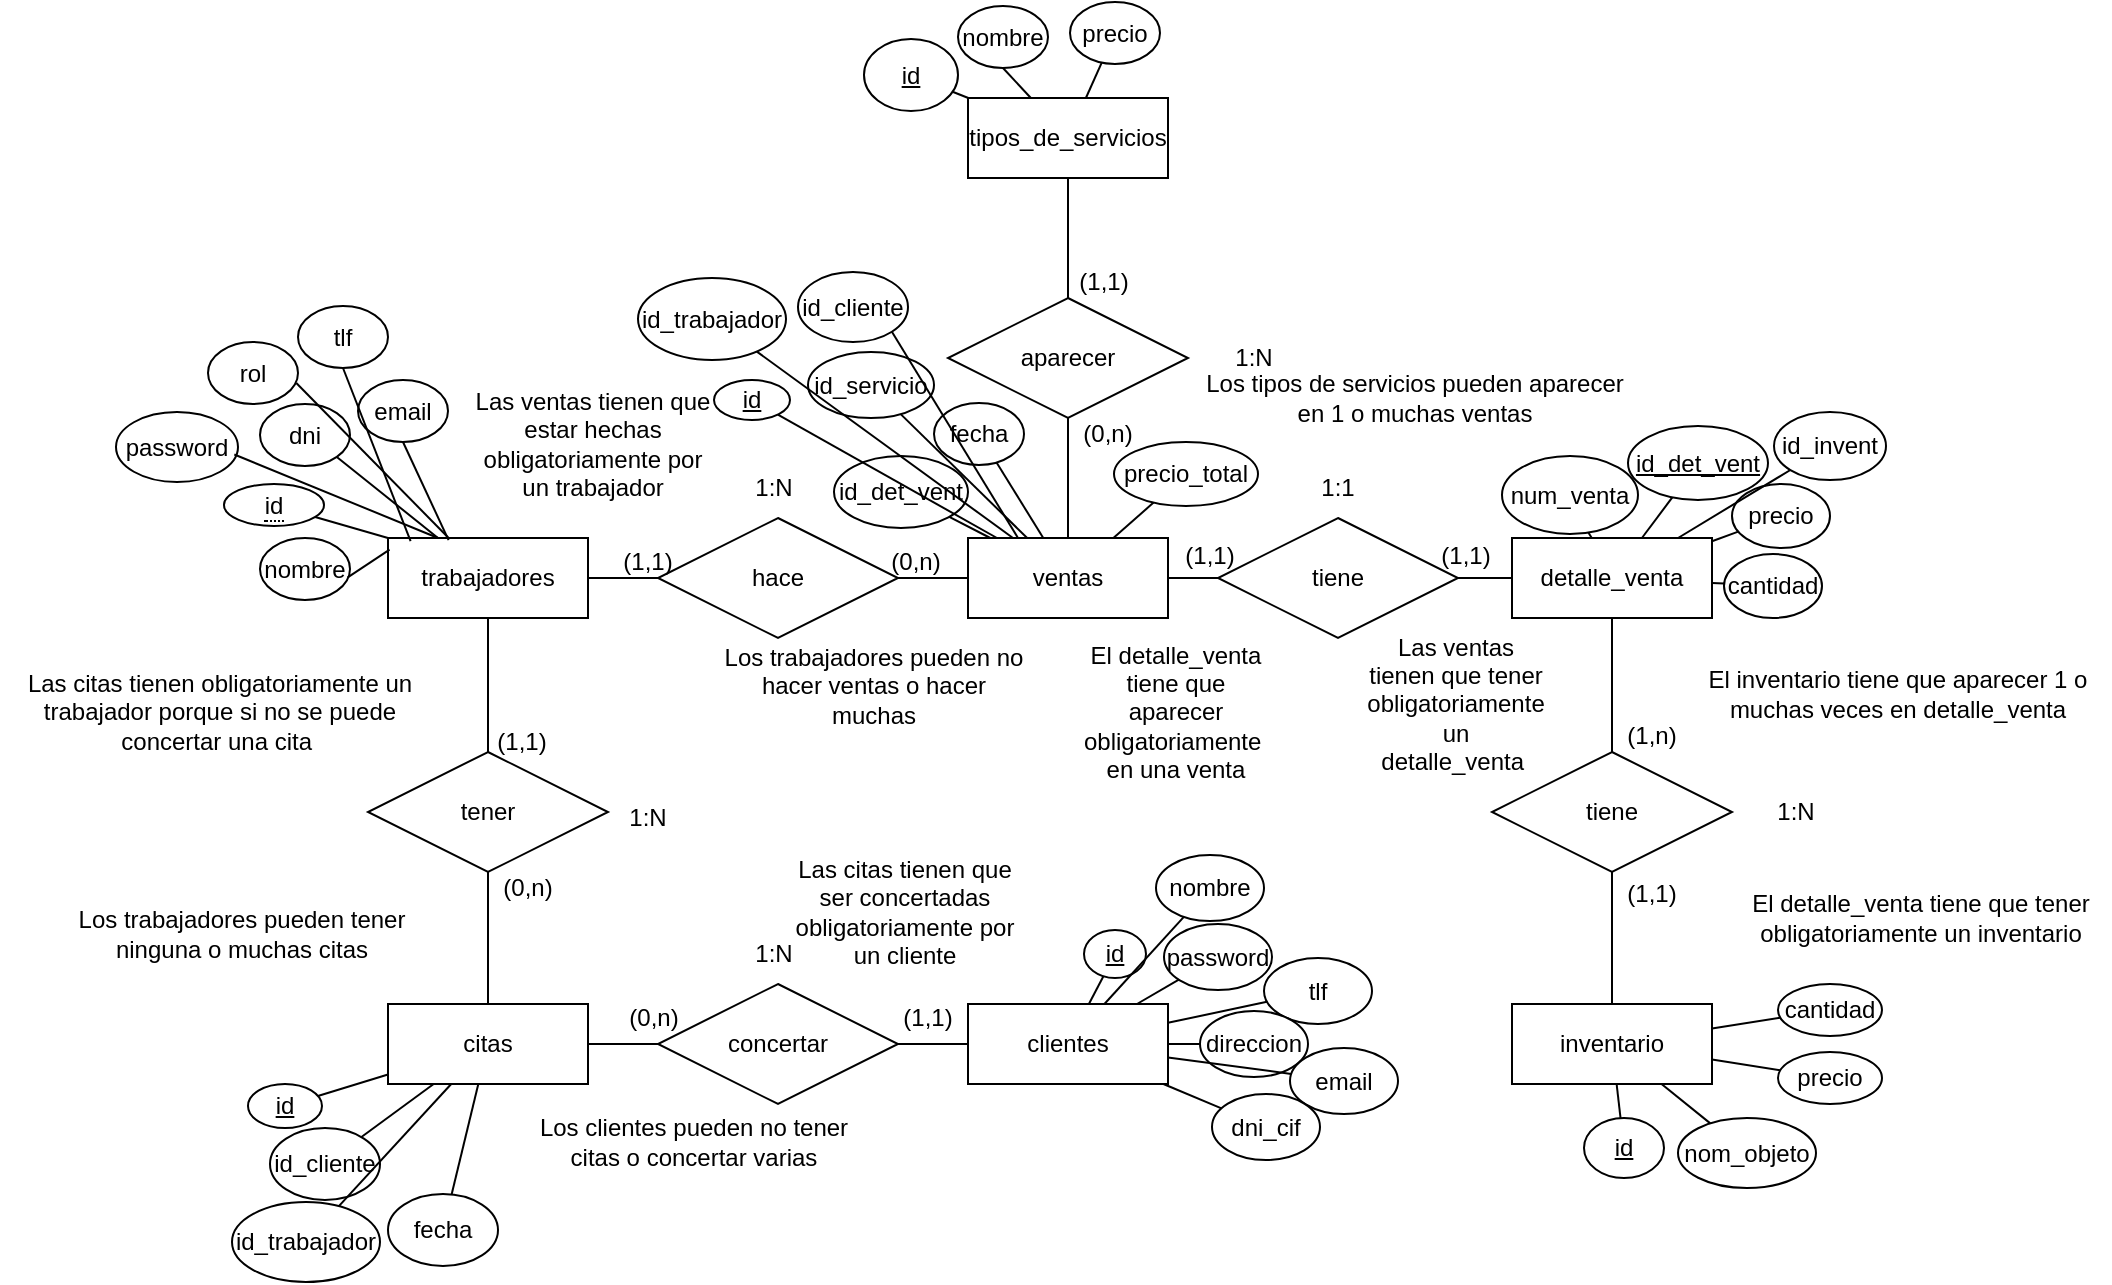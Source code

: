 <mxfile version="18.1.1" type="github"><diagram id="3BZRj0nRaa2Fjf36hq51" name="Page-1"><mxGraphModel dx="1578" dy="1128" grid="0" gridSize="10" guides="1" tooltips="1" connect="1" arrows="1" fold="1" page="0" pageScale="1" pageWidth="827" pageHeight="1169" math="0" shadow="0"><root><mxCell id="0"/><mxCell id="1" parent="0"/><mxCell id="tF01nz2qHz8gO-1l7bK7-1" value="trabajadores" style="whiteSpace=wrap;html=1;align=center;" vertex="1" parent="1"><mxGeometry x="44" y="60" width="100" height="40" as="geometry"/></mxCell><mxCell id="tF01nz2qHz8gO-1l7bK7-2" value="citas" style="whiteSpace=wrap;html=1;align=center;" vertex="1" parent="1"><mxGeometry x="44" y="293" width="100" height="40" as="geometry"/></mxCell><mxCell id="tF01nz2qHz8gO-1l7bK7-3" value="ventas" style="whiteSpace=wrap;html=1;align=center;" vertex="1" parent="1"><mxGeometry x="334" y="60" width="100" height="40" as="geometry"/></mxCell><mxCell id="tF01nz2qHz8gO-1l7bK7-4" value="clientes" style="whiteSpace=wrap;html=1;align=center;" vertex="1" parent="1"><mxGeometry x="334" y="293" width="100" height="40" as="geometry"/></mxCell><mxCell id="tF01nz2qHz8gO-1l7bK7-5" value="tipos_de_servicios" style="whiteSpace=wrap;html=1;align=center;" vertex="1" parent="1"><mxGeometry x="334" y="-160" width="100" height="40" as="geometry"/></mxCell><mxCell id="tF01nz2qHz8gO-1l7bK7-6" value="detalle_venta" style="whiteSpace=wrap;html=1;align=center;" vertex="1" parent="1"><mxGeometry x="606" y="60" width="100" height="40" as="geometry"/></mxCell><mxCell id="tF01nz2qHz8gO-1l7bK7-7" value="inventario" style="whiteSpace=wrap;html=1;align=center;" vertex="1" parent="1"><mxGeometry x="606" y="293" width="100" height="40" as="geometry"/></mxCell><mxCell id="tF01nz2qHz8gO-1l7bK7-8" value="hace" style="shape=rhombus;perimeter=rhombusPerimeter;whiteSpace=wrap;html=1;align=center;" vertex="1" parent="1"><mxGeometry x="179" y="50" width="120" height="60" as="geometry"/></mxCell><mxCell id="tF01nz2qHz8gO-1l7bK7-12" value="tener" style="shape=rhombus;perimeter=rhombusPerimeter;whiteSpace=wrap;html=1;align=center;" vertex="1" parent="1"><mxGeometry x="34" y="167" width="120" height="60" as="geometry"/></mxCell><mxCell id="tF01nz2qHz8gO-1l7bK7-17" value="" style="endArrow=none;html=1;rounded=0;exitX=0.5;exitY=1;exitDx=0;exitDy=0;entryX=0.5;entryY=0;entryDx=0;entryDy=0;" edge="1" parent="1" source="tF01nz2qHz8gO-1l7bK7-1" target="tF01nz2qHz8gO-1l7bK7-12"><mxGeometry relative="1" as="geometry"><mxPoint x="313" y="113" as="sourcePoint"/><mxPoint x="473" y="113" as="targetPoint"/></mxGeometry></mxCell><mxCell id="tF01nz2qHz8gO-1l7bK7-18" value="" style="endArrow=none;html=1;rounded=0;exitX=0.5;exitY=1;exitDx=0;exitDy=0;entryX=0.5;entryY=0;entryDx=0;entryDy=0;" edge="1" parent="1" source="tF01nz2qHz8gO-1l7bK7-12" target="tF01nz2qHz8gO-1l7bK7-2"><mxGeometry relative="1" as="geometry"><mxPoint x="313" y="113" as="sourcePoint"/><mxPoint x="473" y="113" as="targetPoint"/></mxGeometry></mxCell><mxCell id="tF01nz2qHz8gO-1l7bK7-20" value="" style="endArrow=none;html=1;rounded=0;exitX=1;exitY=0.5;exitDx=0;exitDy=0;entryX=0;entryY=0.5;entryDx=0;entryDy=0;" edge="1" parent="1" source="tF01nz2qHz8gO-1l7bK7-1" target="tF01nz2qHz8gO-1l7bK7-8"><mxGeometry relative="1" as="geometry"><mxPoint x="158" y="103" as="sourcePoint"/><mxPoint x="473" y="113" as="targetPoint"/></mxGeometry></mxCell><mxCell id="tF01nz2qHz8gO-1l7bK7-21" value="" style="endArrow=none;html=1;rounded=0;exitX=1;exitY=0.5;exitDx=0;exitDy=0;entryX=0;entryY=0.5;entryDx=0;entryDy=0;" edge="1" parent="1" source="tF01nz2qHz8gO-1l7bK7-8" target="tF01nz2qHz8gO-1l7bK7-3"><mxGeometry relative="1" as="geometry"><mxPoint x="313" y="113" as="sourcePoint"/><mxPoint x="473" y="113" as="targetPoint"/></mxGeometry></mxCell><mxCell id="tF01nz2qHz8gO-1l7bK7-22" value="tiene" style="shape=rhombus;perimeter=rhombusPerimeter;whiteSpace=wrap;html=1;align=center;" vertex="1" parent="1"><mxGeometry x="459" y="50" width="120" height="60" as="geometry"/></mxCell><mxCell id="tF01nz2qHz8gO-1l7bK7-24" value="" style="endArrow=none;html=1;rounded=0;entryX=0;entryY=0.5;entryDx=0;entryDy=0;exitX=1;exitY=0.5;exitDx=0;exitDy=0;" edge="1" parent="1" source="tF01nz2qHz8gO-1l7bK7-3" target="tF01nz2qHz8gO-1l7bK7-22"><mxGeometry relative="1" as="geometry"><mxPoint x="313" y="113" as="sourcePoint"/><mxPoint x="473" y="113" as="targetPoint"/></mxGeometry></mxCell><mxCell id="tF01nz2qHz8gO-1l7bK7-25" value="" style="endArrow=none;html=1;rounded=0;entryX=0;entryY=0.5;entryDx=0;entryDy=0;exitX=1;exitY=0.5;exitDx=0;exitDy=0;" edge="1" parent="1" source="tF01nz2qHz8gO-1l7bK7-22" target="tF01nz2qHz8gO-1l7bK7-6"><mxGeometry relative="1" as="geometry"><mxPoint x="313" y="113" as="sourcePoint"/><mxPoint x="473" y="113" as="targetPoint"/></mxGeometry></mxCell><mxCell id="tF01nz2qHz8gO-1l7bK7-26" value="concertar" style="shape=rhombus;perimeter=rhombusPerimeter;whiteSpace=wrap;html=1;align=center;" vertex="1" parent="1"><mxGeometry x="179" y="283" width="120" height="60" as="geometry"/></mxCell><mxCell id="tF01nz2qHz8gO-1l7bK7-28" value="tiene" style="shape=rhombus;perimeter=rhombusPerimeter;whiteSpace=wrap;html=1;align=center;" vertex="1" parent="1"><mxGeometry x="596" y="167" width="120" height="60" as="geometry"/></mxCell><mxCell id="tF01nz2qHz8gO-1l7bK7-29" value="aparecer" style="shape=rhombus;perimeter=rhombusPerimeter;whiteSpace=wrap;html=1;align=center;" vertex="1" parent="1"><mxGeometry x="324" y="-60" width="120" height="60" as="geometry"/></mxCell><mxCell id="tF01nz2qHz8gO-1l7bK7-30" value="" style="endArrow=none;html=1;rounded=0;exitX=1;exitY=0.5;exitDx=0;exitDy=0;entryX=0;entryY=0.5;entryDx=0;entryDy=0;" edge="1" parent="1" source="tF01nz2qHz8gO-1l7bK7-2" target="tF01nz2qHz8gO-1l7bK7-26"><mxGeometry relative="1" as="geometry"><mxPoint x="313" y="113" as="sourcePoint"/><mxPoint x="208" y="249" as="targetPoint"/></mxGeometry></mxCell><mxCell id="tF01nz2qHz8gO-1l7bK7-31" value="" style="endArrow=none;html=1;rounded=0;exitX=1;exitY=0.5;exitDx=0;exitDy=0;" edge="1" parent="1" source="tF01nz2qHz8gO-1l7bK7-26" target="tF01nz2qHz8gO-1l7bK7-4"><mxGeometry relative="1" as="geometry"><mxPoint x="313" y="113" as="sourcePoint"/><mxPoint x="473" y="113" as="targetPoint"/></mxGeometry></mxCell><mxCell id="tF01nz2qHz8gO-1l7bK7-32" value="" style="endArrow=none;html=1;rounded=0;exitX=0.5;exitY=1;exitDx=0;exitDy=0;entryX=0.5;entryY=0;entryDx=0;entryDy=0;" edge="1" parent="1" source="tF01nz2qHz8gO-1l7bK7-29" target="tF01nz2qHz8gO-1l7bK7-3"><mxGeometry relative="1" as="geometry"><mxPoint x="313" y="113" as="sourcePoint"/><mxPoint x="473" y="113" as="targetPoint"/></mxGeometry></mxCell><mxCell id="tF01nz2qHz8gO-1l7bK7-33" value="" style="endArrow=none;html=1;rounded=0;exitX=0.5;exitY=1;exitDx=0;exitDy=0;entryX=0.5;entryY=0;entryDx=0;entryDy=0;" edge="1" parent="1" source="tF01nz2qHz8gO-1l7bK7-5" target="tF01nz2qHz8gO-1l7bK7-29"><mxGeometry relative="1" as="geometry"><mxPoint x="313" y="29" as="sourcePoint"/><mxPoint x="384" y="-63" as="targetPoint"/></mxGeometry></mxCell><mxCell id="tF01nz2qHz8gO-1l7bK7-34" value="" style="endArrow=none;html=1;rounded=0;entryX=0.5;entryY=1;entryDx=0;entryDy=0;exitX=0.5;exitY=0;exitDx=0;exitDy=0;" edge="1" parent="1" source="tF01nz2qHz8gO-1l7bK7-28" target="tF01nz2qHz8gO-1l7bK7-6"><mxGeometry relative="1" as="geometry"><mxPoint x="313" y="113" as="sourcePoint"/><mxPoint x="473" y="113" as="targetPoint"/></mxGeometry></mxCell><mxCell id="tF01nz2qHz8gO-1l7bK7-35" value="" style="endArrow=none;html=1;rounded=0;entryX=0.5;entryY=1;entryDx=0;entryDy=0;" edge="1" parent="1" source="tF01nz2qHz8gO-1l7bK7-7" target="tF01nz2qHz8gO-1l7bK7-28"><mxGeometry relative="1" as="geometry"><mxPoint x="313" y="113" as="sourcePoint"/><mxPoint x="473" y="113" as="targetPoint"/></mxGeometry></mxCell><mxCell id="tF01nz2qHz8gO-1l7bK7-36" value="(1,1)" style="text;html=1;strokeColor=none;fillColor=none;align=center;verticalAlign=middle;whiteSpace=wrap;rounded=0;" vertex="1" parent="1"><mxGeometry x="81" y="147" width="60" height="30" as="geometry"/></mxCell><mxCell id="tF01nz2qHz8gO-1l7bK7-37" value="(0,n)" style="text;html=1;strokeColor=none;fillColor=none;align=center;verticalAlign=middle;whiteSpace=wrap;rounded=0;" vertex="1" parent="1"><mxGeometry x="84" y="220" width="60" height="30" as="geometry"/></mxCell><mxCell id="tF01nz2qHz8gO-1l7bK7-41" value="(1,1)" style="text;html=1;strokeColor=none;fillColor=none;align=center;verticalAlign=middle;whiteSpace=wrap;rounded=0;" vertex="1" parent="1"><mxGeometry x="553" y="54" width="60" height="30" as="geometry"/></mxCell><mxCell id="tF01nz2qHz8gO-1l7bK7-42" value="(1,1)" style="text;html=1;strokeColor=none;fillColor=none;align=center;verticalAlign=middle;whiteSpace=wrap;rounded=0;" vertex="1" parent="1"><mxGeometry x="372" y="-83" width="60" height="30" as="geometry"/></mxCell><mxCell id="tF01nz2qHz8gO-1l7bK7-43" value="(1,1)" style="text;html=1;strokeColor=none;fillColor=none;align=center;verticalAlign=middle;whiteSpace=wrap;rounded=0;" vertex="1" parent="1"><mxGeometry x="284" y="285" width="60" height="30" as="geometry"/></mxCell><mxCell id="tF01nz2qHz8gO-1l7bK7-44" value="(1,1)" style="text;html=1;strokeColor=none;fillColor=none;align=center;verticalAlign=middle;whiteSpace=wrap;rounded=0;" vertex="1" parent="1"><mxGeometry x="646" y="223" width="60" height="30" as="geometry"/></mxCell><mxCell id="tF01nz2qHz8gO-1l7bK7-45" value="(1,1)" style="text;html=1;strokeColor=none;fillColor=none;align=center;verticalAlign=middle;whiteSpace=wrap;rounded=0;" vertex="1" parent="1"><mxGeometry x="425" y="54" width="60" height="30" as="geometry"/></mxCell><mxCell id="tF01nz2qHz8gO-1l7bK7-46" value="(1,1)" style="text;html=1;strokeColor=none;fillColor=none;align=center;verticalAlign=middle;whiteSpace=wrap;rounded=0;" vertex="1" parent="1"><mxGeometry x="144" y="57" width="60" height="30" as="geometry"/></mxCell><mxCell id="tF01nz2qHz8gO-1l7bK7-47" value="(0,n)" style="text;html=1;strokeColor=none;fillColor=none;align=center;verticalAlign=middle;whiteSpace=wrap;rounded=0;" vertex="1" parent="1"><mxGeometry x="374" y="-7" width="60" height="30" as="geometry"/></mxCell><mxCell id="tF01nz2qHz8gO-1l7bK7-48" value="(1,n)" style="text;html=1;strokeColor=none;fillColor=none;align=center;verticalAlign=middle;whiteSpace=wrap;rounded=0;" vertex="1" parent="1"><mxGeometry x="646" y="144" width="60" height="30" as="geometry"/></mxCell><mxCell id="tF01nz2qHz8gO-1l7bK7-49" value="(0,n)" style="text;html=1;strokeColor=none;fillColor=none;align=center;verticalAlign=middle;whiteSpace=wrap;rounded=0;" vertex="1" parent="1"><mxGeometry x="147" y="285" width="60" height="30" as="geometry"/></mxCell><mxCell id="tF01nz2qHz8gO-1l7bK7-50" value="(0,n)" style="text;html=1;strokeColor=none;fillColor=none;align=center;verticalAlign=middle;whiteSpace=wrap;rounded=0;" vertex="1" parent="1"><mxGeometry x="278" y="57" width="60" height="30" as="geometry"/></mxCell><mxCell id="tF01nz2qHz8gO-1l7bK7-53" value="1:N" style="text;html=1;strokeColor=none;fillColor=none;align=center;verticalAlign=middle;whiteSpace=wrap;rounded=0;" vertex="1" parent="1"><mxGeometry x="144" y="185" width="60" height="30" as="geometry"/></mxCell><mxCell id="tF01nz2qHz8gO-1l7bK7-54" value="1:N" style="text;html=1;strokeColor=none;fillColor=none;align=center;verticalAlign=middle;whiteSpace=wrap;rounded=0;" vertex="1" parent="1"><mxGeometry x="447" y="-45" width="60" height="30" as="geometry"/></mxCell><mxCell id="tF01nz2qHz8gO-1l7bK7-55" value="1:N" style="text;html=1;strokeColor=none;fillColor=none;align=center;verticalAlign=middle;whiteSpace=wrap;rounded=0;" vertex="1" parent="1"><mxGeometry x="718" y="182" width="60" height="30" as="geometry"/></mxCell><mxCell id="tF01nz2qHz8gO-1l7bK7-56" value="1:N" style="text;html=1;strokeColor=none;fillColor=none;align=center;verticalAlign=middle;whiteSpace=wrap;rounded=0;" vertex="1" parent="1"><mxGeometry x="207" y="253" width="60" height="30" as="geometry"/></mxCell><mxCell id="tF01nz2qHz8gO-1l7bK7-57" value="1:N" style="text;html=1;strokeColor=none;fillColor=none;align=center;verticalAlign=middle;whiteSpace=wrap;rounded=0;" vertex="1" parent="1"><mxGeometry x="207" y="20" width="60" height="30" as="geometry"/></mxCell><mxCell id="tF01nz2qHz8gO-1l7bK7-58" value="1:1" style="text;html=1;strokeColor=none;fillColor=none;align=center;verticalAlign=middle;whiteSpace=wrap;rounded=0;" vertex="1" parent="1"><mxGeometry x="489" y="20" width="60" height="30" as="geometry"/></mxCell><mxCell id="tF01nz2qHz8gO-1l7bK7-59" value="&lt;span style=&quot;border-bottom: 1px dotted&quot;&gt;id&lt;/span&gt;" style="ellipse;whiteSpace=wrap;html=1;align=center;" vertex="1" parent="1"><mxGeometry x="-38" y="33" width="50" height="21" as="geometry"/></mxCell><mxCell id="tF01nz2qHz8gO-1l7bK7-60" value="dni" style="ellipse;whiteSpace=wrap;html=1;align=center;" vertex="1" parent="1"><mxGeometry x="-20" y="-7" width="45" height="31" as="geometry"/></mxCell><mxCell id="tF01nz2qHz8gO-1l7bK7-61" value="precio_total" style="ellipse;whiteSpace=wrap;html=1;align=center;" vertex="1" parent="1"><mxGeometry x="407" y="12" width="72" height="32" as="geometry"/></mxCell><mxCell id="tF01nz2qHz8gO-1l7bK7-62" value="fecha" style="ellipse;whiteSpace=wrap;html=1;align=center;" vertex="1" parent="1"><mxGeometry x="317" y="-7.5" width="45" height="31" as="geometry"/></mxCell><mxCell id="tF01nz2qHz8gO-1l7bK7-63" value="id_servicio" style="ellipse;whiteSpace=wrap;html=1;align=center;" vertex="1" parent="1"><mxGeometry x="254" y="-33" width="63" height="33" as="geometry"/></mxCell><mxCell id="tF01nz2qHz8gO-1l7bK7-64" value="id_det_vent" style="ellipse;whiteSpace=wrap;html=1;align=center;" vertex="1" parent="1"><mxGeometry x="267" y="19" width="67" height="36" as="geometry"/></mxCell><mxCell id="tF01nz2qHz8gO-1l7bK7-65" value="id_cliente" style="ellipse;whiteSpace=wrap;html=1;align=center;" vertex="1" parent="1"><mxGeometry x="249" y="-73" width="55" height="35" as="geometry"/></mxCell><mxCell id="tF01nz2qHz8gO-1l7bK7-66" value="id_trabajador" style="ellipse;whiteSpace=wrap;html=1;align=center;" vertex="1" parent="1"><mxGeometry x="169" y="-70" width="74" height="41" as="geometry"/></mxCell><mxCell id="tF01nz2qHz8gO-1l7bK7-67" value="nombre" style="ellipse;whiteSpace=wrap;html=1;align=center;" vertex="1" parent="1"><mxGeometry x="329" y="-206" width="45" height="31" as="geometry"/></mxCell><mxCell id="tF01nz2qHz8gO-1l7bK7-68" value="precio" style="ellipse;whiteSpace=wrap;html=1;align=center;" vertex="1" parent="1"><mxGeometry x="385" y="-208" width="45" height="31" as="geometry"/></mxCell><mxCell id="tF01nz2qHz8gO-1l7bK7-69" value="tlf" style="ellipse;whiteSpace=wrap;html=1;align=center;" vertex="1" parent="1"><mxGeometry x="-1" y="-56" width="45" height="31" as="geometry"/></mxCell><mxCell id="tF01nz2qHz8gO-1l7bK7-70" value="rol" style="ellipse;whiteSpace=wrap;html=1;align=center;" vertex="1" parent="1"><mxGeometry x="-46" y="-38" width="45" height="31" as="geometry"/></mxCell><mxCell id="tF01nz2qHz8gO-1l7bK7-71" value="password" style="ellipse;whiteSpace=wrap;html=1;align=center;" vertex="1" parent="1"><mxGeometry x="-92" y="-3" width="61" height="35" as="geometry"/></mxCell><mxCell id="tF01nz2qHz8gO-1l7bK7-72" value="nombre" style="ellipse;whiteSpace=wrap;html=1;align=center;" vertex="1" parent="1"><mxGeometry x="-20" y="60" width="45" height="31" as="geometry"/></mxCell><mxCell id="tF01nz2qHz8gO-1l7bK7-73" value="email" style="ellipse;whiteSpace=wrap;html=1;align=center;" vertex="1" parent="1"><mxGeometry x="29" y="-19" width="45" height="31" as="geometry"/></mxCell><mxCell id="tF01nz2qHz8gO-1l7bK7-75" value="" style="endArrow=none;html=1;rounded=0;entryX=0;entryY=0;entryDx=0;entryDy=0;" edge="1" parent="1" source="tF01nz2qHz8gO-1l7bK7-59" target="tF01nz2qHz8gO-1l7bK7-1"><mxGeometry relative="1" as="geometry"><mxPoint x="32" y="23" as="sourcePoint"/><mxPoint x="192" y="23" as="targetPoint"/></mxGeometry></mxCell><mxCell id="tF01nz2qHz8gO-1l7bK7-76" value="" style="endArrow=none;html=1;rounded=0;exitX=0.975;exitY=0.634;exitDx=0;exitDy=0;exitPerimeter=0;entryX=0.008;entryY=0.146;entryDx=0;entryDy=0;entryPerimeter=0;" edge="1" parent="1" source="tF01nz2qHz8gO-1l7bK7-72" target="tF01nz2qHz8gO-1l7bK7-1"><mxGeometry relative="1" as="geometry"><mxPoint x="32" y="23" as="sourcePoint"/><mxPoint x="192" y="23" as="targetPoint"/></mxGeometry></mxCell><mxCell id="tF01nz2qHz8gO-1l7bK7-77" value="" style="endArrow=none;html=1;rounded=0;exitX=0.97;exitY=0.607;exitDx=0;exitDy=0;exitPerimeter=0;entryX=0.25;entryY=0;entryDx=0;entryDy=0;" edge="1" parent="1" source="tF01nz2qHz8gO-1l7bK7-71" target="tF01nz2qHz8gO-1l7bK7-1"><mxGeometry relative="1" as="geometry"><mxPoint x="32" y="23" as="sourcePoint"/><mxPoint x="192" y="23" as="targetPoint"/></mxGeometry></mxCell><mxCell id="tF01nz2qHz8gO-1l7bK7-78" value="" style="endArrow=none;html=1;rounded=0;exitX=1;exitY=1;exitDx=0;exitDy=0;entryX=0.25;entryY=0;entryDx=0;entryDy=0;" edge="1" parent="1" source="tF01nz2qHz8gO-1l7bK7-60" target="tF01nz2qHz8gO-1l7bK7-1"><mxGeometry relative="1" as="geometry"><mxPoint x="32" y="23" as="sourcePoint"/><mxPoint x="192" y="23" as="targetPoint"/></mxGeometry></mxCell><mxCell id="tF01nz2qHz8gO-1l7bK7-79" value="" style="endArrow=none;html=1;rounded=0;exitX=0.981;exitY=0.662;exitDx=0;exitDy=0;exitPerimeter=0;" edge="1" parent="1" source="tF01nz2qHz8gO-1l7bK7-70" target="tF01nz2qHz8gO-1l7bK7-1"><mxGeometry relative="1" as="geometry"><mxPoint x="32" y="23" as="sourcePoint"/><mxPoint x="192" y="23" as="targetPoint"/></mxGeometry></mxCell><mxCell id="tF01nz2qHz8gO-1l7bK7-80" value="" style="endArrow=none;html=1;rounded=0;exitX=0.5;exitY=1;exitDx=0;exitDy=0;entryX=0.113;entryY=0.039;entryDx=0;entryDy=0;entryPerimeter=0;" edge="1" parent="1" source="tF01nz2qHz8gO-1l7bK7-69" target="tF01nz2qHz8gO-1l7bK7-1"><mxGeometry relative="1" as="geometry"><mxPoint x="32" y="23" as="sourcePoint"/><mxPoint x="192" y="23" as="targetPoint"/></mxGeometry></mxCell><mxCell id="tF01nz2qHz8gO-1l7bK7-81" value="" style="endArrow=none;html=1;rounded=0;exitX=0.5;exitY=1;exitDx=0;exitDy=0;entryX=0.303;entryY=0.027;entryDx=0;entryDy=0;entryPerimeter=0;" edge="1" parent="1" source="tF01nz2qHz8gO-1l7bK7-73" target="tF01nz2qHz8gO-1l7bK7-1"><mxGeometry relative="1" as="geometry"><mxPoint x="32" y="23" as="sourcePoint"/><mxPoint x="192" y="23" as="targetPoint"/></mxGeometry></mxCell><mxCell id="tF01nz2qHz8gO-1l7bK7-82" value="id" style="ellipse;whiteSpace=wrap;html=1;align=center;fontStyle=4;" vertex="1" parent="1"><mxGeometry x="282" y="-189.5" width="47" height="36" as="geometry"/></mxCell><mxCell id="tF01nz2qHz8gO-1l7bK7-83" value="" style="endArrow=none;html=1;rounded=0;" edge="1" parent="1" source="tF01nz2qHz8gO-1l7bK7-82" target="tF01nz2qHz8gO-1l7bK7-5"><mxGeometry relative="1" as="geometry"><mxPoint x="133" y="-118" as="sourcePoint"/><mxPoint x="293" y="-118" as="targetPoint"/></mxGeometry></mxCell><mxCell id="tF01nz2qHz8gO-1l7bK7-84" value="" style="endArrow=none;html=1;rounded=0;exitX=0.5;exitY=1;exitDx=0;exitDy=0;" edge="1" parent="1" source="tF01nz2qHz8gO-1l7bK7-67" target="tF01nz2qHz8gO-1l7bK7-5"><mxGeometry relative="1" as="geometry"><mxPoint x="133" y="-118" as="sourcePoint"/><mxPoint x="293" y="-118" as="targetPoint"/></mxGeometry></mxCell><mxCell id="tF01nz2qHz8gO-1l7bK7-85" value="" style="endArrow=none;html=1;rounded=0;" edge="1" parent="1" source="tF01nz2qHz8gO-1l7bK7-5" target="tF01nz2qHz8gO-1l7bK7-68"><mxGeometry relative="1" as="geometry"><mxPoint x="133" y="-118" as="sourcePoint"/><mxPoint x="293" y="-118" as="targetPoint"/></mxGeometry></mxCell><mxCell id="tF01nz2qHz8gO-1l7bK7-86" value="id" style="ellipse;whiteSpace=wrap;html=1;align=center;fontStyle=4;" vertex="1" parent="1"><mxGeometry x="207" y="-19" width="38" height="20" as="geometry"/></mxCell><mxCell id="tF01nz2qHz8gO-1l7bK7-87" value="" style="endArrow=none;html=1;rounded=0;exitX=1;exitY=1;exitDx=0;exitDy=0;entryX=0.25;entryY=0;entryDx=0;entryDy=0;" edge="1" parent="1" source="tF01nz2qHz8gO-1l7bK7-65" target="tF01nz2qHz8gO-1l7bK7-3"><mxGeometry relative="1" as="geometry"><mxPoint x="324" y="-35" as="sourcePoint"/><mxPoint x="484" y="-35" as="targetPoint"/></mxGeometry></mxCell><mxCell id="tF01nz2qHz8gO-1l7bK7-88" value="" style="endArrow=none;html=1;rounded=0;" edge="1" parent="1" source="tF01nz2qHz8gO-1l7bK7-66" target="tF01nz2qHz8gO-1l7bK7-3"><mxGeometry relative="1" as="geometry"><mxPoint x="324" y="-35" as="sourcePoint"/><mxPoint x="484" y="-35" as="targetPoint"/></mxGeometry></mxCell><mxCell id="tF01nz2qHz8gO-1l7bK7-91" value="" style="endArrow=none;html=1;rounded=0;" edge="1" parent="1" source="tF01nz2qHz8gO-1l7bK7-86" target="tF01nz2qHz8gO-1l7bK7-3"><mxGeometry relative="1" as="geometry"><mxPoint x="324" y="-35" as="sourcePoint"/><mxPoint x="484" y="-35" as="targetPoint"/></mxGeometry></mxCell><mxCell id="tF01nz2qHz8gO-1l7bK7-92" value="" style="endArrow=none;html=1;rounded=0;" edge="1" parent="1" source="tF01nz2qHz8gO-1l7bK7-63" target="tF01nz2qHz8gO-1l7bK7-3"><mxGeometry relative="1" as="geometry"><mxPoint x="324" y="-35" as="sourcePoint"/><mxPoint x="484" y="-35" as="targetPoint"/></mxGeometry></mxCell><mxCell id="tF01nz2qHz8gO-1l7bK7-93" value="" style="endArrow=none;html=1;rounded=0;" edge="1" parent="1" source="tF01nz2qHz8gO-1l7bK7-64" target="tF01nz2qHz8gO-1l7bK7-3"><mxGeometry relative="1" as="geometry"><mxPoint x="313" y="39" as="sourcePoint"/><mxPoint x="484" y="-35" as="targetPoint"/></mxGeometry></mxCell><mxCell id="tF01nz2qHz8gO-1l7bK7-94" value="" style="endArrow=none;html=1;rounded=0;" edge="1" parent="1" source="tF01nz2qHz8gO-1l7bK7-62" target="tF01nz2qHz8gO-1l7bK7-3"><mxGeometry relative="1" as="geometry"><mxPoint x="324" y="-35" as="sourcePoint"/><mxPoint x="484" y="-35" as="targetPoint"/></mxGeometry></mxCell><mxCell id="tF01nz2qHz8gO-1l7bK7-95" value="" style="endArrow=none;html=1;rounded=0;" edge="1" parent="1" source="tF01nz2qHz8gO-1l7bK7-3" target="tF01nz2qHz8gO-1l7bK7-61"><mxGeometry relative="1" as="geometry"><mxPoint x="324" y="-35" as="sourcePoint"/><mxPoint x="484" y="-35" as="targetPoint"/></mxGeometry></mxCell><mxCell id="tF01nz2qHz8gO-1l7bK7-96" value="num_venta" style="ellipse;whiteSpace=wrap;html=1;align=center;" vertex="1" parent="1"><mxGeometry x="601" y="19" width="68" height="39" as="geometry"/></mxCell><mxCell id="tF01nz2qHz8gO-1l7bK7-97" value="id_det_vent" style="ellipse;whiteSpace=wrap;html=1;align=center;fontStyle=4;" vertex="1" parent="1"><mxGeometry x="664" y="4" width="70" height="37" as="geometry"/></mxCell><mxCell id="tF01nz2qHz8gO-1l7bK7-98" value="id_invent" style="ellipse;whiteSpace=wrap;html=1;align=center;" vertex="1" parent="1"><mxGeometry x="737" y="-3" width="56" height="34" as="geometry"/></mxCell><mxCell id="tF01nz2qHz8gO-1l7bK7-99" value="cantidad" style="ellipse;whiteSpace=wrap;html=1;align=center;" vertex="1" parent="1"><mxGeometry x="712" y="68" width="49" height="32" as="geometry"/></mxCell><mxCell id="tF01nz2qHz8gO-1l7bK7-100" value="precio" style="ellipse;whiteSpace=wrap;html=1;align=center;" vertex="1" parent="1"><mxGeometry x="716" y="33" width="49" height="32" as="geometry"/></mxCell><mxCell id="tF01nz2qHz8gO-1l7bK7-101" value="" style="endArrow=none;html=1;rounded=0;" edge="1" parent="1" source="tF01nz2qHz8gO-1l7bK7-96" target="tF01nz2qHz8gO-1l7bK7-6"><mxGeometry relative="1" as="geometry"><mxPoint x="629" y="16" as="sourcePoint"/><mxPoint x="789" y="16" as="targetPoint"/></mxGeometry></mxCell><mxCell id="tF01nz2qHz8gO-1l7bK7-102" value="" style="endArrow=none;html=1;rounded=0;" edge="1" parent="1" source="tF01nz2qHz8gO-1l7bK7-97" target="tF01nz2qHz8gO-1l7bK7-6"><mxGeometry relative="1" as="geometry"><mxPoint x="696" y="-5" as="sourcePoint"/><mxPoint x="789" y="16" as="targetPoint"/></mxGeometry></mxCell><mxCell id="tF01nz2qHz8gO-1l7bK7-103" value="" style="endArrow=none;html=1;rounded=0;" edge="1" parent="1" source="tF01nz2qHz8gO-1l7bK7-6" target="tF01nz2qHz8gO-1l7bK7-98"><mxGeometry relative="1" as="geometry"><mxPoint x="629" y="16" as="sourcePoint"/><mxPoint x="789" y="16" as="targetPoint"/></mxGeometry></mxCell><mxCell id="tF01nz2qHz8gO-1l7bK7-104" value="" style="endArrow=none;html=1;rounded=0;" edge="1" parent="1" source="tF01nz2qHz8gO-1l7bK7-6" target="tF01nz2qHz8gO-1l7bK7-100"><mxGeometry relative="1" as="geometry"><mxPoint x="629" y="16" as="sourcePoint"/><mxPoint x="789" y="16" as="targetPoint"/></mxGeometry></mxCell><mxCell id="tF01nz2qHz8gO-1l7bK7-106" value="" style="endArrow=none;html=1;rounded=0;" edge="1" parent="1" source="tF01nz2qHz8gO-1l7bK7-6" target="tF01nz2qHz8gO-1l7bK7-99"><mxGeometry relative="1" as="geometry"><mxPoint x="629" y="16" as="sourcePoint"/><mxPoint x="789" y="16" as="targetPoint"/></mxGeometry></mxCell><mxCell id="tF01nz2qHz8gO-1l7bK7-107" value="id" style="ellipse;whiteSpace=wrap;html=1;align=center;fontStyle=4;" vertex="1" parent="1"><mxGeometry x="642" y="350" width="40" height="30" as="geometry"/></mxCell><mxCell id="tF01nz2qHz8gO-1l7bK7-108" value="precio" style="ellipse;whiteSpace=wrap;html=1;align=center;" vertex="1" parent="1"><mxGeometry x="739" y="317" width="52" height="26" as="geometry"/></mxCell><mxCell id="tF01nz2qHz8gO-1l7bK7-109" value="cantidad" style="ellipse;whiteSpace=wrap;html=1;align=center;" vertex="1" parent="1"><mxGeometry x="739" y="283" width="52" height="26" as="geometry"/></mxCell><mxCell id="tF01nz2qHz8gO-1l7bK7-110" value="nom_objeto" style="ellipse;whiteSpace=wrap;html=1;align=center;" vertex="1" parent="1"><mxGeometry x="689" y="350" width="69" height="35" as="geometry"/></mxCell><mxCell id="tF01nz2qHz8gO-1l7bK7-112" value="" style="endArrow=none;html=1;rounded=0;" edge="1" parent="1" source="tF01nz2qHz8gO-1l7bK7-7" target="tF01nz2qHz8gO-1l7bK7-107"><mxGeometry relative="1" as="geometry"><mxPoint x="629" y="279" as="sourcePoint"/><mxPoint x="789" y="279" as="targetPoint"/></mxGeometry></mxCell><mxCell id="tF01nz2qHz8gO-1l7bK7-113" value="" style="endArrow=none;html=1;rounded=0;" edge="1" parent="1" source="tF01nz2qHz8gO-1l7bK7-7" target="tF01nz2qHz8gO-1l7bK7-110"><mxGeometry relative="1" as="geometry"><mxPoint x="629" y="279" as="sourcePoint"/><mxPoint x="789" y="279" as="targetPoint"/></mxGeometry></mxCell><mxCell id="tF01nz2qHz8gO-1l7bK7-114" value="" style="endArrow=none;html=1;rounded=0;" edge="1" parent="1" source="tF01nz2qHz8gO-1l7bK7-7" target="tF01nz2qHz8gO-1l7bK7-109"><mxGeometry relative="1" as="geometry"><mxPoint x="629" y="279" as="sourcePoint"/><mxPoint x="765" y="349" as="targetPoint"/></mxGeometry></mxCell><mxCell id="tF01nz2qHz8gO-1l7bK7-115" value="" style="endArrow=none;html=1;rounded=0;" edge="1" parent="1" source="tF01nz2qHz8gO-1l7bK7-7" target="tF01nz2qHz8gO-1l7bK7-108"><mxGeometry relative="1" as="geometry"><mxPoint x="629" y="279" as="sourcePoint"/><mxPoint x="789" y="279" as="targetPoint"/></mxGeometry></mxCell><mxCell id="tF01nz2qHz8gO-1l7bK7-116" value="id" style="ellipse;whiteSpace=wrap;html=1;align=center;fontStyle=4;" vertex="1" parent="1"><mxGeometry x="-26" y="333" width="37" height="22" as="geometry"/></mxCell><mxCell id="tF01nz2qHz8gO-1l7bK7-117" value="id_cliente" style="ellipse;whiteSpace=wrap;html=1;align=center;" vertex="1" parent="1"><mxGeometry x="-15" y="355" width="55" height="36" as="geometry"/></mxCell><mxCell id="tF01nz2qHz8gO-1l7bK7-118" value="id_trabajador" style="ellipse;whiteSpace=wrap;html=1;align=center;" vertex="1" parent="1"><mxGeometry x="-34" y="392" width="74" height="40" as="geometry"/></mxCell><mxCell id="tF01nz2qHz8gO-1l7bK7-119" value="fecha" style="ellipse;whiteSpace=wrap;html=1;align=center;" vertex="1" parent="1"><mxGeometry x="44" y="388" width="55" height="36" as="geometry"/></mxCell><mxCell id="tF01nz2qHz8gO-1l7bK7-120" value="" style="endArrow=none;html=1;rounded=0;" edge="1" parent="1" source="tF01nz2qHz8gO-1l7bK7-2" target="tF01nz2qHz8gO-1l7bK7-116"><mxGeometry relative="1" as="geometry"><mxPoint x="88" y="323" as="sourcePoint"/><mxPoint x="248" y="323" as="targetPoint"/></mxGeometry></mxCell><mxCell id="tF01nz2qHz8gO-1l7bK7-121" value="" style="endArrow=none;html=1;rounded=0;" edge="1" parent="1" source="tF01nz2qHz8gO-1l7bK7-117" target="tF01nz2qHz8gO-1l7bK7-2"><mxGeometry relative="1" as="geometry"><mxPoint x="88" y="323" as="sourcePoint"/><mxPoint x="248" y="323" as="targetPoint"/></mxGeometry></mxCell><mxCell id="tF01nz2qHz8gO-1l7bK7-122" value="" style="endArrow=none;html=1;rounded=0;" edge="1" parent="1" source="tF01nz2qHz8gO-1l7bK7-118" target="tF01nz2qHz8gO-1l7bK7-2"><mxGeometry relative="1" as="geometry"><mxPoint x="88" y="323" as="sourcePoint"/><mxPoint x="248" y="323" as="targetPoint"/></mxGeometry></mxCell><mxCell id="tF01nz2qHz8gO-1l7bK7-123" value="" style="endArrow=none;html=1;rounded=0;" edge="1" parent="1" source="tF01nz2qHz8gO-1l7bK7-2" target="tF01nz2qHz8gO-1l7bK7-119"><mxGeometry relative="1" as="geometry"><mxPoint x="88" y="323" as="sourcePoint"/><mxPoint x="248" y="323" as="targetPoint"/></mxGeometry></mxCell><mxCell id="tF01nz2qHz8gO-1l7bK7-124" value="id" style="ellipse;whiteSpace=wrap;html=1;align=center;fontStyle=4;" vertex="1" parent="1"><mxGeometry x="392" y="256" width="31" height="24" as="geometry"/></mxCell><mxCell id="tF01nz2qHz8gO-1l7bK7-125" value="nombre" style="ellipse;whiteSpace=wrap;html=1;align=center;" vertex="1" parent="1"><mxGeometry x="428" y="218.5" width="54" height="33" as="geometry"/></mxCell><mxCell id="tF01nz2qHz8gO-1l7bK7-126" value="password" style="ellipse;whiteSpace=wrap;html=1;align=center;" vertex="1" parent="1"><mxGeometry x="432" y="253" width="54" height="33" as="geometry"/></mxCell><mxCell id="tF01nz2qHz8gO-1l7bK7-127" value="tlf" style="ellipse;whiteSpace=wrap;html=1;align=center;" vertex="1" parent="1"><mxGeometry x="482" y="270" width="54" height="33" as="geometry"/></mxCell><mxCell id="tF01nz2qHz8gO-1l7bK7-128" value="direccion" style="ellipse;whiteSpace=wrap;html=1;align=center;" vertex="1" parent="1"><mxGeometry x="450" y="296.5" width="54" height="33" as="geometry"/></mxCell><mxCell id="tF01nz2qHz8gO-1l7bK7-129" value="email" style="ellipse;whiteSpace=wrap;html=1;align=center;" vertex="1" parent="1"><mxGeometry x="495" y="315" width="54" height="33" as="geometry"/></mxCell><mxCell id="tF01nz2qHz8gO-1l7bK7-130" value="dni_cif" style="ellipse;whiteSpace=wrap;html=1;align=center;" vertex="1" parent="1"><mxGeometry x="456" y="338" width="54" height="33" as="geometry"/></mxCell><mxCell id="tF01nz2qHz8gO-1l7bK7-131" value="" style="endArrow=none;html=1;rounded=0;" edge="1" parent="1" source="tF01nz2qHz8gO-1l7bK7-124" target="tF01nz2qHz8gO-1l7bK7-4"><mxGeometry relative="1" as="geometry"><mxPoint x="398" y="287" as="sourcePoint"/><mxPoint x="558" y="287" as="targetPoint"/></mxGeometry></mxCell><mxCell id="tF01nz2qHz8gO-1l7bK7-132" value="" style="endArrow=none;html=1;rounded=0;" edge="1" parent="1" source="tF01nz2qHz8gO-1l7bK7-125" target="tF01nz2qHz8gO-1l7bK7-4"><mxGeometry relative="1" as="geometry"><mxPoint x="398" y="287" as="sourcePoint"/><mxPoint x="558" y="287" as="targetPoint"/></mxGeometry></mxCell><mxCell id="tF01nz2qHz8gO-1l7bK7-133" value="" style="endArrow=none;html=1;rounded=0;" edge="1" parent="1" source="tF01nz2qHz8gO-1l7bK7-126" target="tF01nz2qHz8gO-1l7bK7-4"><mxGeometry relative="1" as="geometry"><mxPoint x="398" y="287" as="sourcePoint"/><mxPoint x="558" y="287" as="targetPoint"/></mxGeometry></mxCell><mxCell id="tF01nz2qHz8gO-1l7bK7-134" value="" style="endArrow=none;html=1;rounded=0;" edge="1" parent="1" source="tF01nz2qHz8gO-1l7bK7-4" target="tF01nz2qHz8gO-1l7bK7-127"><mxGeometry relative="1" as="geometry"><mxPoint x="398" y="287" as="sourcePoint"/><mxPoint x="558" y="287" as="targetPoint"/></mxGeometry></mxCell><mxCell id="tF01nz2qHz8gO-1l7bK7-135" value="" style="endArrow=none;html=1;rounded=0;" edge="1" parent="1" source="tF01nz2qHz8gO-1l7bK7-4" target="tF01nz2qHz8gO-1l7bK7-128"><mxGeometry relative="1" as="geometry"><mxPoint x="398" y="287" as="sourcePoint"/><mxPoint x="558" y="287" as="targetPoint"/></mxGeometry></mxCell><mxCell id="tF01nz2qHz8gO-1l7bK7-136" value="" style="endArrow=none;html=1;rounded=0;" edge="1" parent="1" source="tF01nz2qHz8gO-1l7bK7-4" target="tF01nz2qHz8gO-1l7bK7-129"><mxGeometry relative="1" as="geometry"><mxPoint x="398" y="287" as="sourcePoint"/><mxPoint x="558" y="287" as="targetPoint"/></mxGeometry></mxCell><mxCell id="tF01nz2qHz8gO-1l7bK7-137" value="" style="endArrow=none;html=1;rounded=0;" edge="1" parent="1" source="tF01nz2qHz8gO-1l7bK7-4" target="tF01nz2qHz8gO-1l7bK7-130"><mxGeometry relative="1" as="geometry"><mxPoint x="398" y="287" as="sourcePoint"/><mxPoint x="558" y="287" as="targetPoint"/></mxGeometry></mxCell><mxCell id="tF01nz2qHz8gO-1l7bK7-138" value="Las citas tienen obligatoriamente un trabajador porque si no se puede concertar una cita&amp;nbsp;" style="text;html=1;strokeColor=none;fillColor=none;align=center;verticalAlign=middle;whiteSpace=wrap;rounded=0;" vertex="1" parent="1"><mxGeometry x="-150" y="125" width="220" height="44" as="geometry"/></mxCell><mxCell id="tF01nz2qHz8gO-1l7bK7-139" value="Los trabajadores pueden tener ninguna o muchas citas" style="text;html=1;strokeColor=none;fillColor=none;align=center;verticalAlign=middle;whiteSpace=wrap;rounded=0;" vertex="1" parent="1"><mxGeometry x="-116" y="238" width="174" height="40" as="geometry"/></mxCell><mxCell id="tF01nz2qHz8gO-1l7bK7-140" value="Las ventas tienen que estar hechas obligatoriamente por un trabajador" style="text;html=1;strokeColor=none;fillColor=none;align=center;verticalAlign=middle;whiteSpace=wrap;rounded=0;" vertex="1" parent="1"><mxGeometry x="83" y="-27" width="127" height="80" as="geometry"/></mxCell><mxCell id="tF01nz2qHz8gO-1l7bK7-141" value="Los trabajadores pueden no hacer ventas o hacer muchas" style="text;html=1;strokeColor=none;fillColor=none;align=center;verticalAlign=middle;whiteSpace=wrap;rounded=0;" vertex="1" parent="1"><mxGeometry x="210" y="110" width="154" height="48" as="geometry"/></mxCell><mxCell id="tF01nz2qHz8gO-1l7bK7-142" value="Los clientes pueden no tener citas o concertar varias" style="text;html=1;strokeColor=none;fillColor=none;align=center;verticalAlign=middle;whiteSpace=wrap;rounded=0;" vertex="1" parent="1"><mxGeometry x="110" y="335" width="174" height="53" as="geometry"/></mxCell><mxCell id="tF01nz2qHz8gO-1l7bK7-143" value="Los tipos de servicios pueden aparecer en 1 o muchas ventas" style="text;html=1;strokeColor=none;fillColor=none;align=center;verticalAlign=middle;whiteSpace=wrap;rounded=0;" vertex="1" parent="1"><mxGeometry x="444" y="-25" width="227" height="30" as="geometry"/></mxCell><mxCell id="tF01nz2qHz8gO-1l7bK7-144" value="El detalle_venta tiene que aparecer obligatoriamente&amp;nbsp; en una venta" style="text;html=1;strokeColor=none;fillColor=none;align=center;verticalAlign=middle;whiteSpace=wrap;rounded=0;" vertex="1" parent="1"><mxGeometry x="387" y="107" width="102" height="79" as="geometry"/></mxCell><mxCell id="tF01nz2qHz8gO-1l7bK7-145" value="Las ventas tienen que tener obligatoriamente un detalle_venta&amp;nbsp;" style="text;html=1;strokeColor=none;fillColor=none;align=center;verticalAlign=middle;whiteSpace=wrap;rounded=0;" vertex="1" parent="1"><mxGeometry x="539" y="103" width="78" height="79" as="geometry"/></mxCell><mxCell id="tF01nz2qHz8gO-1l7bK7-146" value="Las citas tienen que ser concertadas obligatoriamente por un cliente" style="text;html=1;strokeColor=none;fillColor=none;align=center;verticalAlign=middle;whiteSpace=wrap;rounded=0;" vertex="1" parent="1"><mxGeometry x="245" y="223" width="115" height="48" as="geometry"/></mxCell><mxCell id="tF01nz2qHz8gO-1l7bK7-147" value="El inventario tiene que aparecer 1 o muchas veces en detalle_venta" style="text;html=1;strokeColor=none;fillColor=none;align=center;verticalAlign=middle;whiteSpace=wrap;rounded=0;" vertex="1" parent="1"><mxGeometry x="701" y="114" width="196" height="48" as="geometry"/></mxCell><mxCell id="tF01nz2qHz8gO-1l7bK7-148" value="El detalle_venta tiene que tener obligatoriamente un inventario" style="text;html=1;strokeColor=none;fillColor=none;align=center;verticalAlign=middle;whiteSpace=wrap;rounded=0;" vertex="1" parent="1"><mxGeometry x="716" y="226" width="189" height="48" as="geometry"/></mxCell></root></mxGraphModel></diagram></mxfile>
